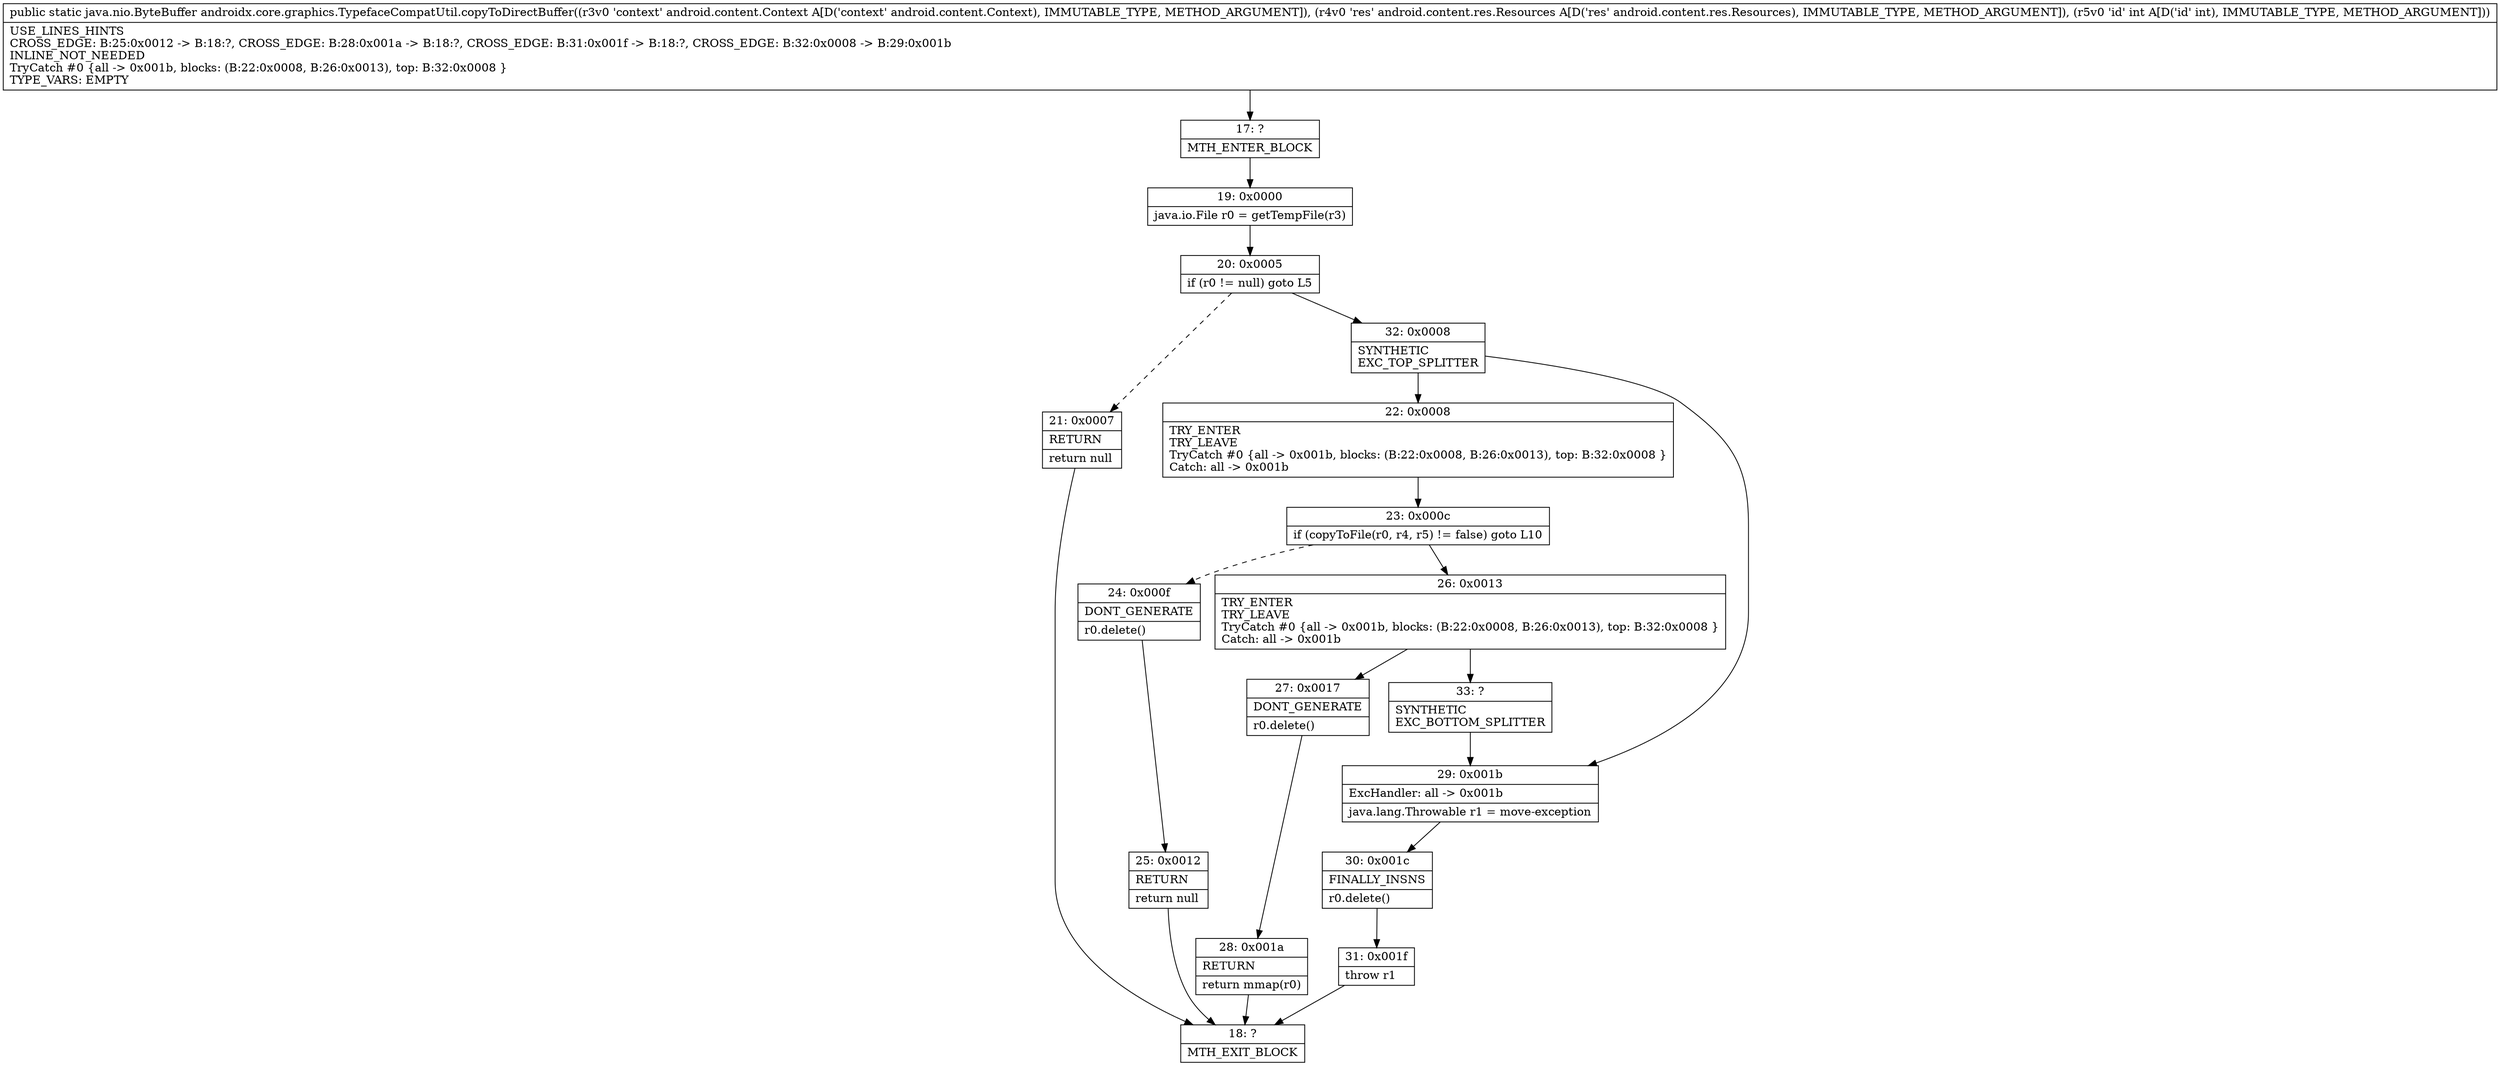 digraph "CFG forandroidx.core.graphics.TypefaceCompatUtil.copyToDirectBuffer(Landroid\/content\/Context;Landroid\/content\/res\/Resources;I)Ljava\/nio\/ByteBuffer;" {
Node_17 [shape=record,label="{17\:\ ?|MTH_ENTER_BLOCK\l}"];
Node_19 [shape=record,label="{19\:\ 0x0000|java.io.File r0 = getTempFile(r3)\l}"];
Node_20 [shape=record,label="{20\:\ 0x0005|if (r0 != null) goto L5\l}"];
Node_21 [shape=record,label="{21\:\ 0x0007|RETURN\l|return null\l}"];
Node_18 [shape=record,label="{18\:\ ?|MTH_EXIT_BLOCK\l}"];
Node_32 [shape=record,label="{32\:\ 0x0008|SYNTHETIC\lEXC_TOP_SPLITTER\l}"];
Node_22 [shape=record,label="{22\:\ 0x0008|TRY_ENTER\lTRY_LEAVE\lTryCatch #0 \{all \-\> 0x001b, blocks: (B:22:0x0008, B:26:0x0013), top: B:32:0x0008 \}\lCatch: all \-\> 0x001b\l}"];
Node_23 [shape=record,label="{23\:\ 0x000c|if (copyToFile(r0, r4, r5) != false) goto L10\l}"];
Node_24 [shape=record,label="{24\:\ 0x000f|DONT_GENERATE\l|r0.delete()\l}"];
Node_25 [shape=record,label="{25\:\ 0x0012|RETURN\l|return null\l}"];
Node_26 [shape=record,label="{26\:\ 0x0013|TRY_ENTER\lTRY_LEAVE\lTryCatch #0 \{all \-\> 0x001b, blocks: (B:22:0x0008, B:26:0x0013), top: B:32:0x0008 \}\lCatch: all \-\> 0x001b\l}"];
Node_27 [shape=record,label="{27\:\ 0x0017|DONT_GENERATE\l|r0.delete()\l}"];
Node_28 [shape=record,label="{28\:\ 0x001a|RETURN\l|return mmap(r0)\l}"];
Node_33 [shape=record,label="{33\:\ ?|SYNTHETIC\lEXC_BOTTOM_SPLITTER\l}"];
Node_29 [shape=record,label="{29\:\ 0x001b|ExcHandler: all \-\> 0x001b\l|java.lang.Throwable r1 = move\-exception\l}"];
Node_30 [shape=record,label="{30\:\ 0x001c|FINALLY_INSNS\l|r0.delete()\l}"];
Node_31 [shape=record,label="{31\:\ 0x001f|throw r1\l}"];
MethodNode[shape=record,label="{public static java.nio.ByteBuffer androidx.core.graphics.TypefaceCompatUtil.copyToDirectBuffer((r3v0 'context' android.content.Context A[D('context' android.content.Context), IMMUTABLE_TYPE, METHOD_ARGUMENT]), (r4v0 'res' android.content.res.Resources A[D('res' android.content.res.Resources), IMMUTABLE_TYPE, METHOD_ARGUMENT]), (r5v0 'id' int A[D('id' int), IMMUTABLE_TYPE, METHOD_ARGUMENT]))  | USE_LINES_HINTS\lCROSS_EDGE: B:25:0x0012 \-\> B:18:?, CROSS_EDGE: B:28:0x001a \-\> B:18:?, CROSS_EDGE: B:31:0x001f \-\> B:18:?, CROSS_EDGE: B:32:0x0008 \-\> B:29:0x001b\lINLINE_NOT_NEEDED\lTryCatch #0 \{all \-\> 0x001b, blocks: (B:22:0x0008, B:26:0x0013), top: B:32:0x0008 \}\lTYPE_VARS: EMPTY\l}"];
MethodNode -> Node_17;Node_17 -> Node_19;
Node_19 -> Node_20;
Node_20 -> Node_21[style=dashed];
Node_20 -> Node_32;
Node_21 -> Node_18;
Node_32 -> Node_22;
Node_32 -> Node_29;
Node_22 -> Node_23;
Node_23 -> Node_24[style=dashed];
Node_23 -> Node_26;
Node_24 -> Node_25;
Node_25 -> Node_18;
Node_26 -> Node_27;
Node_26 -> Node_33;
Node_27 -> Node_28;
Node_28 -> Node_18;
Node_33 -> Node_29;
Node_29 -> Node_30;
Node_30 -> Node_31;
Node_31 -> Node_18;
}

